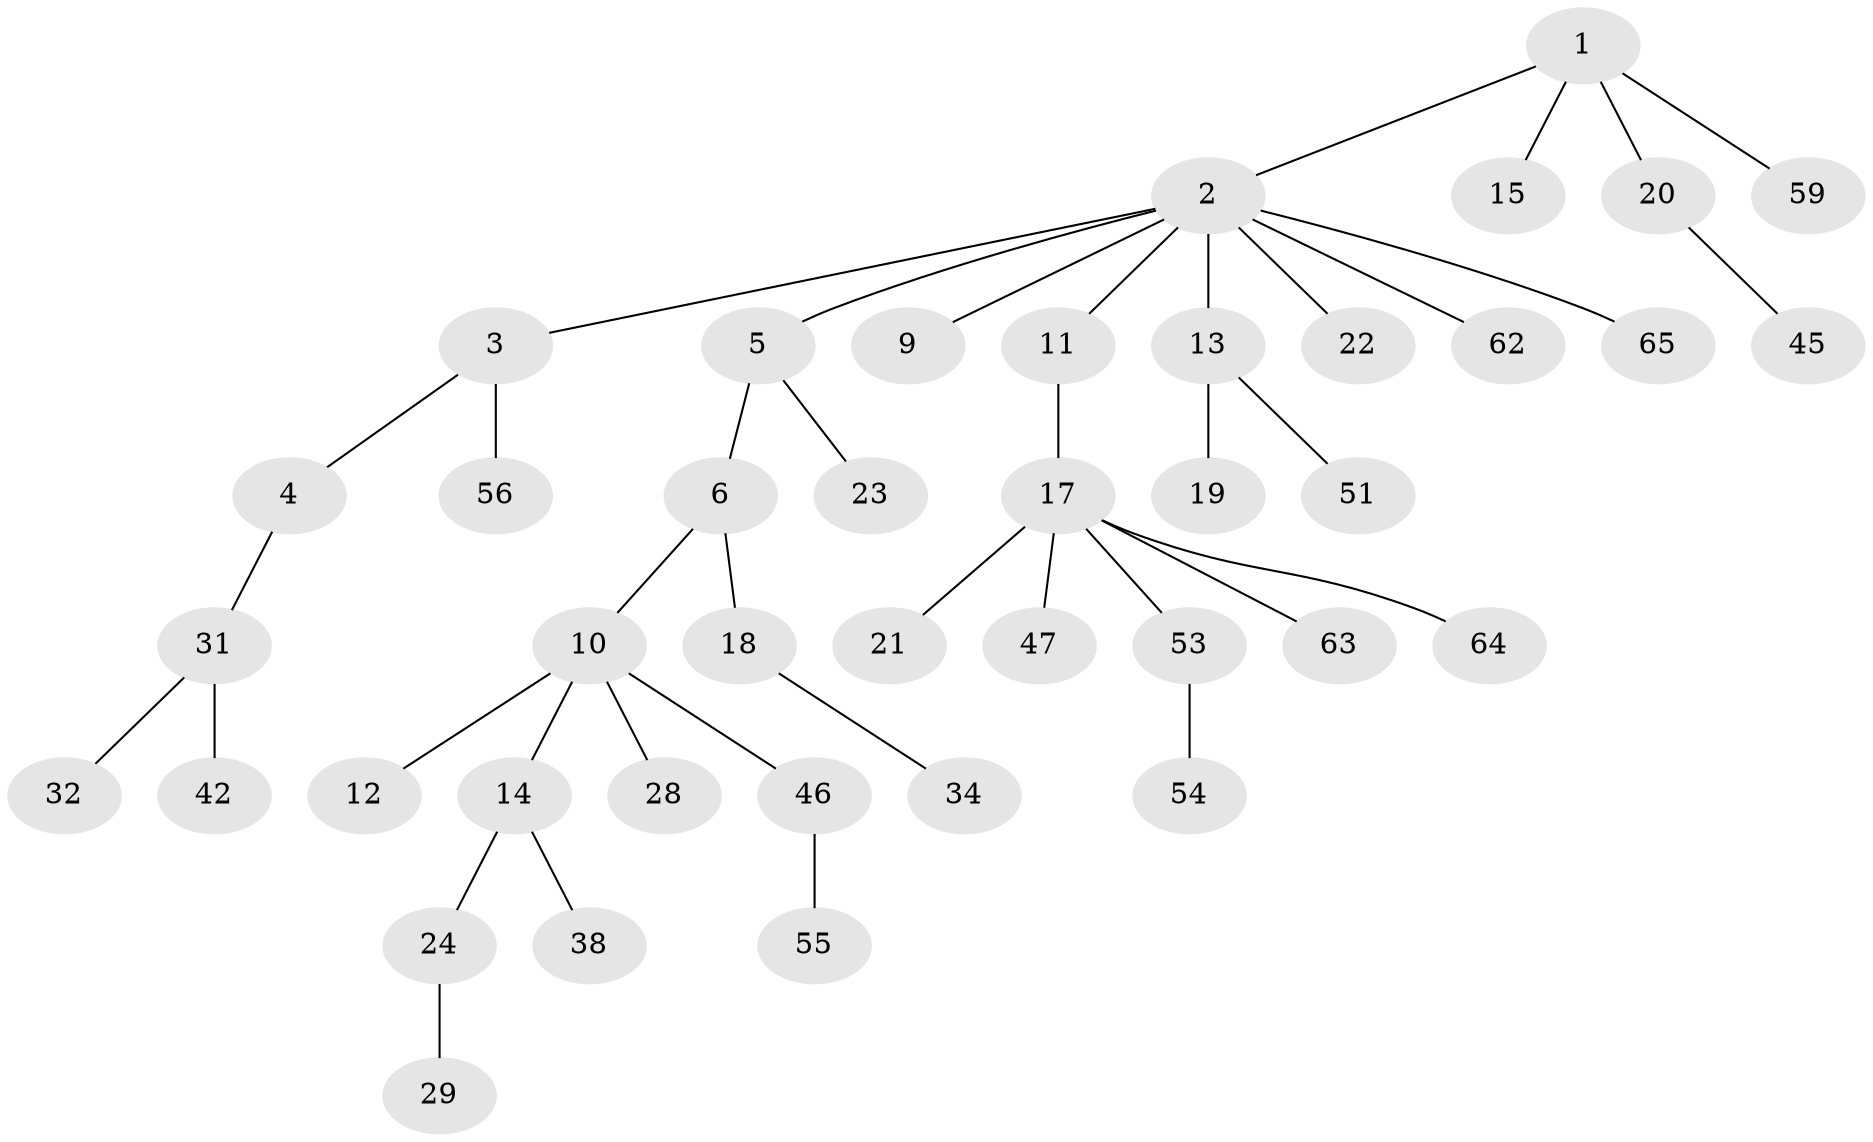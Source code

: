 // original degree distribution, {5: 0.015151515151515152, 7: 0.015151515151515152, 3: 0.10606060606060606, 2: 0.2727272727272727, 4: 0.06060606060606061, 1: 0.5, 6: 0.030303030303030304}
// Generated by graph-tools (version 1.1) at 2025/42/03/06/25 10:42:02]
// undirected, 41 vertices, 40 edges
graph export_dot {
graph [start="1"]
  node [color=gray90,style=filled];
  1 [super="+41"];
  2 [super="+8"];
  3 [super="+43"];
  4 [super="+7"];
  5 [super="+44"];
  6 [super="+48"];
  9;
  10 [super="+16"];
  11 [super="+26"];
  12 [super="+50"];
  13 [super="+37"];
  14 [super="+27"];
  15;
  17 [super="+36"];
  18 [super="+33"];
  19 [super="+39"];
  20 [super="+30"];
  21;
  22;
  23;
  24 [super="+25"];
  28 [super="+49"];
  29 [super="+66"];
  31 [super="+35"];
  32 [super="+40"];
  34 [super="+57"];
  38 [super="+52"];
  42;
  45 [super="+58"];
  46 [super="+60"];
  47;
  51;
  53;
  54 [super="+61"];
  55;
  56;
  59;
  62;
  63;
  64;
  65;
  1 -- 2;
  1 -- 15;
  1 -- 20;
  1 -- 59;
  2 -- 3;
  2 -- 5;
  2 -- 11;
  2 -- 22;
  2 -- 62;
  2 -- 65;
  2 -- 13;
  2 -- 9;
  3 -- 4;
  3 -- 56;
  4 -- 31;
  5 -- 6;
  5 -- 23;
  6 -- 10;
  6 -- 18;
  10 -- 12;
  10 -- 14;
  10 -- 28;
  10 -- 46;
  11 -- 17;
  13 -- 19;
  13 -- 51;
  14 -- 24;
  14 -- 38;
  17 -- 21;
  17 -- 47;
  17 -- 63;
  17 -- 64;
  17 -- 53;
  18 -- 34;
  20 -- 45;
  24 -- 29;
  31 -- 32;
  31 -- 42;
  46 -- 55;
  53 -- 54;
}
